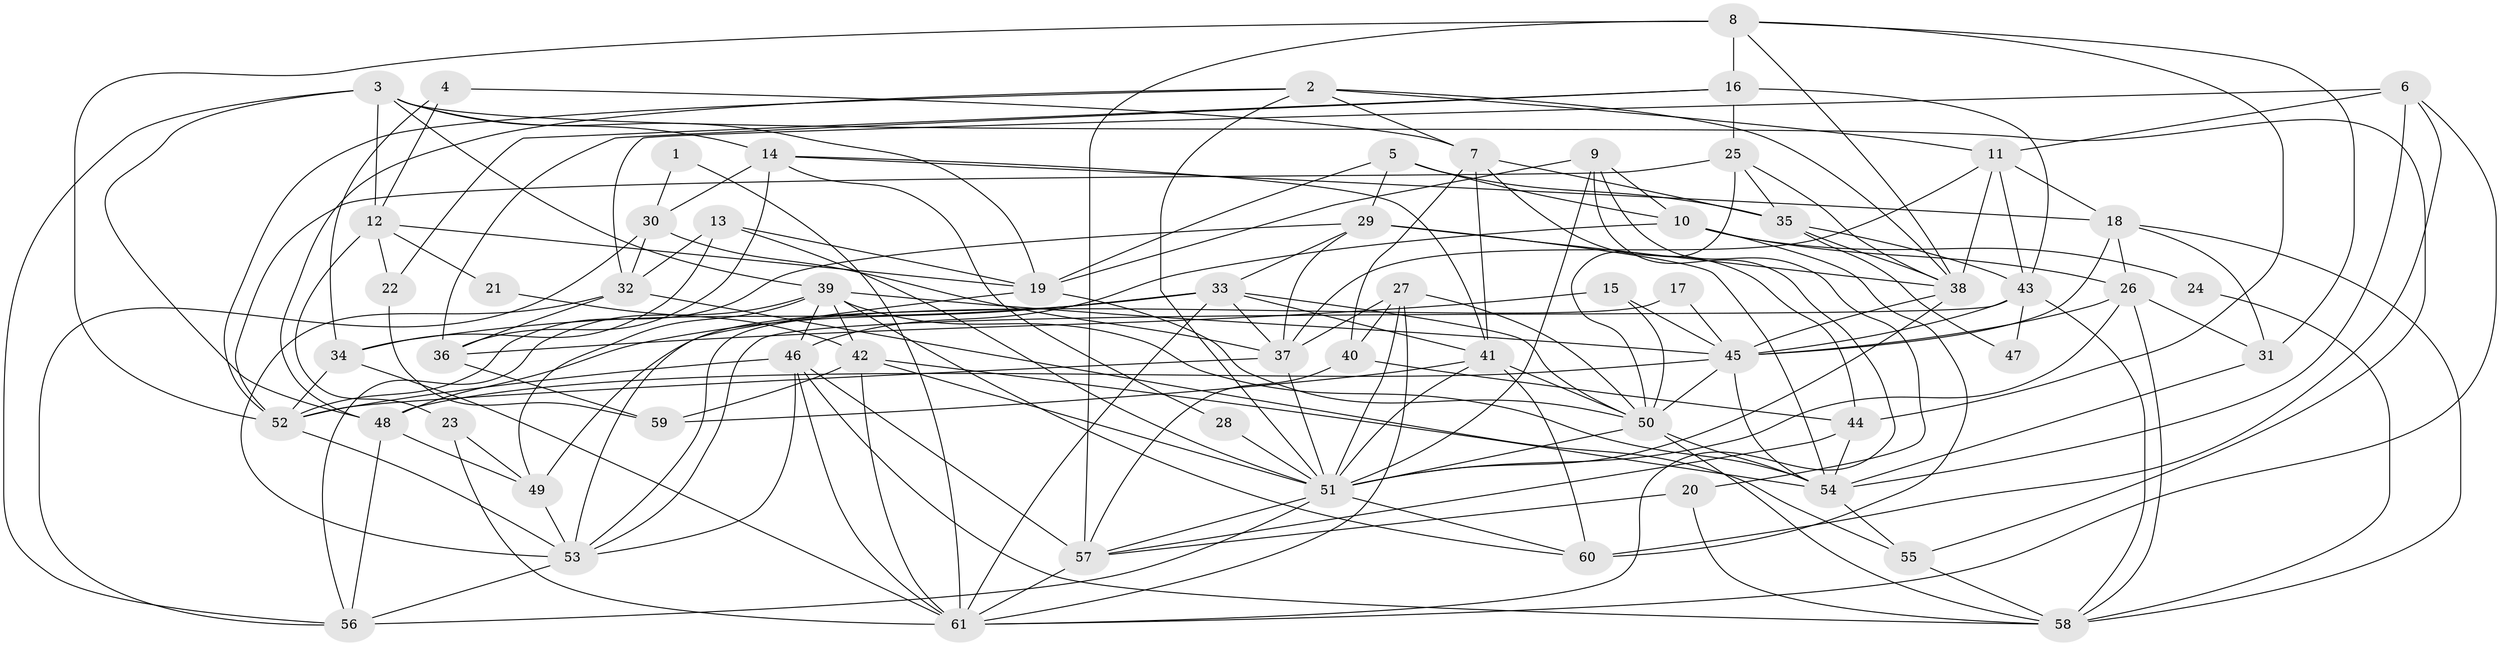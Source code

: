 // original degree distribution, {2: 0.1557377049180328, 3: 0.22950819672131148, 5: 0.2786885245901639, 4: 0.22131147540983606, 6: 0.08196721311475409, 7: 0.03278688524590164}
// Generated by graph-tools (version 1.1) at 2025/26/03/09/25 03:26:14]
// undirected, 61 vertices, 173 edges
graph export_dot {
graph [start="1"]
  node [color=gray90,style=filled];
  1;
  2;
  3;
  4;
  5;
  6;
  7;
  8;
  9;
  10;
  11;
  12;
  13;
  14;
  15;
  16;
  17;
  18;
  19;
  20;
  21;
  22;
  23;
  24;
  25;
  26;
  27;
  28;
  29;
  30;
  31;
  32;
  33;
  34;
  35;
  36;
  37;
  38;
  39;
  40;
  41;
  42;
  43;
  44;
  45;
  46;
  47;
  48;
  49;
  50;
  51;
  52;
  53;
  54;
  55;
  56;
  57;
  58;
  59;
  60;
  61;
  1 -- 30 [weight=1.0];
  1 -- 61 [weight=1.0];
  2 -- 7 [weight=1.0];
  2 -- 11 [weight=1.0];
  2 -- 38 [weight=1.0];
  2 -- 48 [weight=1.0];
  2 -- 51 [weight=1.0];
  2 -- 52 [weight=1.0];
  3 -- 12 [weight=1.0];
  3 -- 14 [weight=1.0];
  3 -- 19 [weight=1.0];
  3 -- 39 [weight=1.0];
  3 -- 48 [weight=1.0];
  3 -- 55 [weight=1.0];
  3 -- 56 [weight=1.0];
  4 -- 7 [weight=1.0];
  4 -- 12 [weight=1.0];
  4 -- 34 [weight=1.0];
  5 -- 10 [weight=1.0];
  5 -- 19 [weight=1.0];
  5 -- 29 [weight=1.0];
  5 -- 35 [weight=1.0];
  6 -- 11 [weight=1.0];
  6 -- 32 [weight=1.0];
  6 -- 54 [weight=1.0];
  6 -- 60 [weight=1.0];
  6 -- 61 [weight=1.0];
  7 -- 35 [weight=1.0];
  7 -- 40 [weight=1.0];
  7 -- 41 [weight=1.0];
  7 -- 44 [weight=1.0];
  8 -- 16 [weight=1.0];
  8 -- 31 [weight=1.0];
  8 -- 38 [weight=1.0];
  8 -- 44 [weight=1.0];
  8 -- 52 [weight=1.0];
  8 -- 57 [weight=2.0];
  9 -- 10 [weight=1.0];
  9 -- 19 [weight=1.0];
  9 -- 20 [weight=1.0];
  9 -- 51 [weight=1.0];
  9 -- 61 [weight=1.0];
  10 -- 24 [weight=2.0];
  10 -- 26 [weight=1.0];
  10 -- 46 [weight=1.0];
  10 -- 60 [weight=1.0];
  11 -- 18 [weight=1.0];
  11 -- 37 [weight=1.0];
  11 -- 38 [weight=1.0];
  11 -- 43 [weight=1.0];
  12 -- 19 [weight=1.0];
  12 -- 21 [weight=1.0];
  12 -- 22 [weight=1.0];
  12 -- 23 [weight=2.0];
  13 -- 19 [weight=1.0];
  13 -- 32 [weight=1.0];
  13 -- 34 [weight=1.0];
  13 -- 51 [weight=1.0];
  14 -- 18 [weight=1.0];
  14 -- 28 [weight=1.0];
  14 -- 30 [weight=2.0];
  14 -- 36 [weight=1.0];
  14 -- 41 [weight=1.0];
  15 -- 36 [weight=1.0];
  15 -- 45 [weight=1.0];
  15 -- 50 [weight=1.0];
  16 -- 22 [weight=1.0];
  16 -- 25 [weight=2.0];
  16 -- 36 [weight=1.0];
  16 -- 43 [weight=1.0];
  17 -- 45 [weight=1.0];
  17 -- 53 [weight=1.0];
  18 -- 26 [weight=1.0];
  18 -- 31 [weight=1.0];
  18 -- 45 [weight=1.0];
  18 -- 58 [weight=1.0];
  19 -- 50 [weight=1.0];
  19 -- 53 [weight=1.0];
  20 -- 57 [weight=1.0];
  20 -- 58 [weight=1.0];
  21 -- 42 [weight=1.0];
  22 -- 59 [weight=1.0];
  23 -- 49 [weight=1.0];
  23 -- 61 [weight=1.0];
  24 -- 58 [weight=1.0];
  25 -- 35 [weight=1.0];
  25 -- 38 [weight=1.0];
  25 -- 50 [weight=1.0];
  25 -- 52 [weight=1.0];
  26 -- 31 [weight=1.0];
  26 -- 45 [weight=1.0];
  26 -- 51 [weight=1.0];
  26 -- 58 [weight=1.0];
  27 -- 37 [weight=1.0];
  27 -- 40 [weight=1.0];
  27 -- 50 [weight=1.0];
  27 -- 51 [weight=1.0];
  27 -- 61 [weight=1.0];
  28 -- 51 [weight=1.0];
  29 -- 33 [weight=1.0];
  29 -- 37 [weight=1.0];
  29 -- 38 [weight=1.0];
  29 -- 52 [weight=1.0];
  29 -- 54 [weight=2.0];
  30 -- 32 [weight=1.0];
  30 -- 37 [weight=1.0];
  30 -- 56 [weight=1.0];
  31 -- 54 [weight=1.0];
  32 -- 36 [weight=1.0];
  32 -- 53 [weight=1.0];
  32 -- 55 [weight=1.0];
  33 -- 34 [weight=1.0];
  33 -- 37 [weight=1.0];
  33 -- 41 [weight=1.0];
  33 -- 48 [weight=1.0];
  33 -- 49 [weight=1.0];
  33 -- 50 [weight=1.0];
  33 -- 61 [weight=1.0];
  34 -- 52 [weight=1.0];
  34 -- 61 [weight=1.0];
  35 -- 38 [weight=1.0];
  35 -- 43 [weight=1.0];
  35 -- 47 [weight=1.0];
  36 -- 59 [weight=1.0];
  37 -- 51 [weight=1.0];
  37 -- 52 [weight=1.0];
  38 -- 45 [weight=1.0];
  38 -- 51 [weight=1.0];
  39 -- 42 [weight=1.0];
  39 -- 45 [weight=1.0];
  39 -- 46 [weight=1.0];
  39 -- 49 [weight=1.0];
  39 -- 54 [weight=1.0];
  39 -- 56 [weight=1.0];
  39 -- 60 [weight=1.0];
  40 -- 44 [weight=1.0];
  40 -- 57 [weight=1.0];
  41 -- 50 [weight=1.0];
  41 -- 51 [weight=1.0];
  41 -- 59 [weight=1.0];
  41 -- 60 [weight=1.0];
  42 -- 51 [weight=1.0];
  42 -- 54 [weight=1.0];
  42 -- 59 [weight=2.0];
  42 -- 61 [weight=1.0];
  43 -- 45 [weight=1.0];
  43 -- 47 [weight=1.0];
  43 -- 53 [weight=1.0];
  43 -- 58 [weight=1.0];
  44 -- 54 [weight=1.0];
  44 -- 57 [weight=1.0];
  45 -- 48 [weight=1.0];
  45 -- 50 [weight=1.0];
  45 -- 54 [weight=1.0];
  46 -- 52 [weight=2.0];
  46 -- 53 [weight=1.0];
  46 -- 57 [weight=1.0];
  46 -- 58 [weight=1.0];
  46 -- 61 [weight=1.0];
  48 -- 49 [weight=1.0];
  48 -- 56 [weight=1.0];
  49 -- 53 [weight=1.0];
  50 -- 51 [weight=1.0];
  50 -- 54 [weight=1.0];
  50 -- 58 [weight=1.0];
  51 -- 56 [weight=1.0];
  51 -- 57 [weight=1.0];
  51 -- 60 [weight=1.0];
  52 -- 53 [weight=1.0];
  53 -- 56 [weight=1.0];
  54 -- 55 [weight=1.0];
  55 -- 58 [weight=1.0];
  57 -- 61 [weight=1.0];
}
